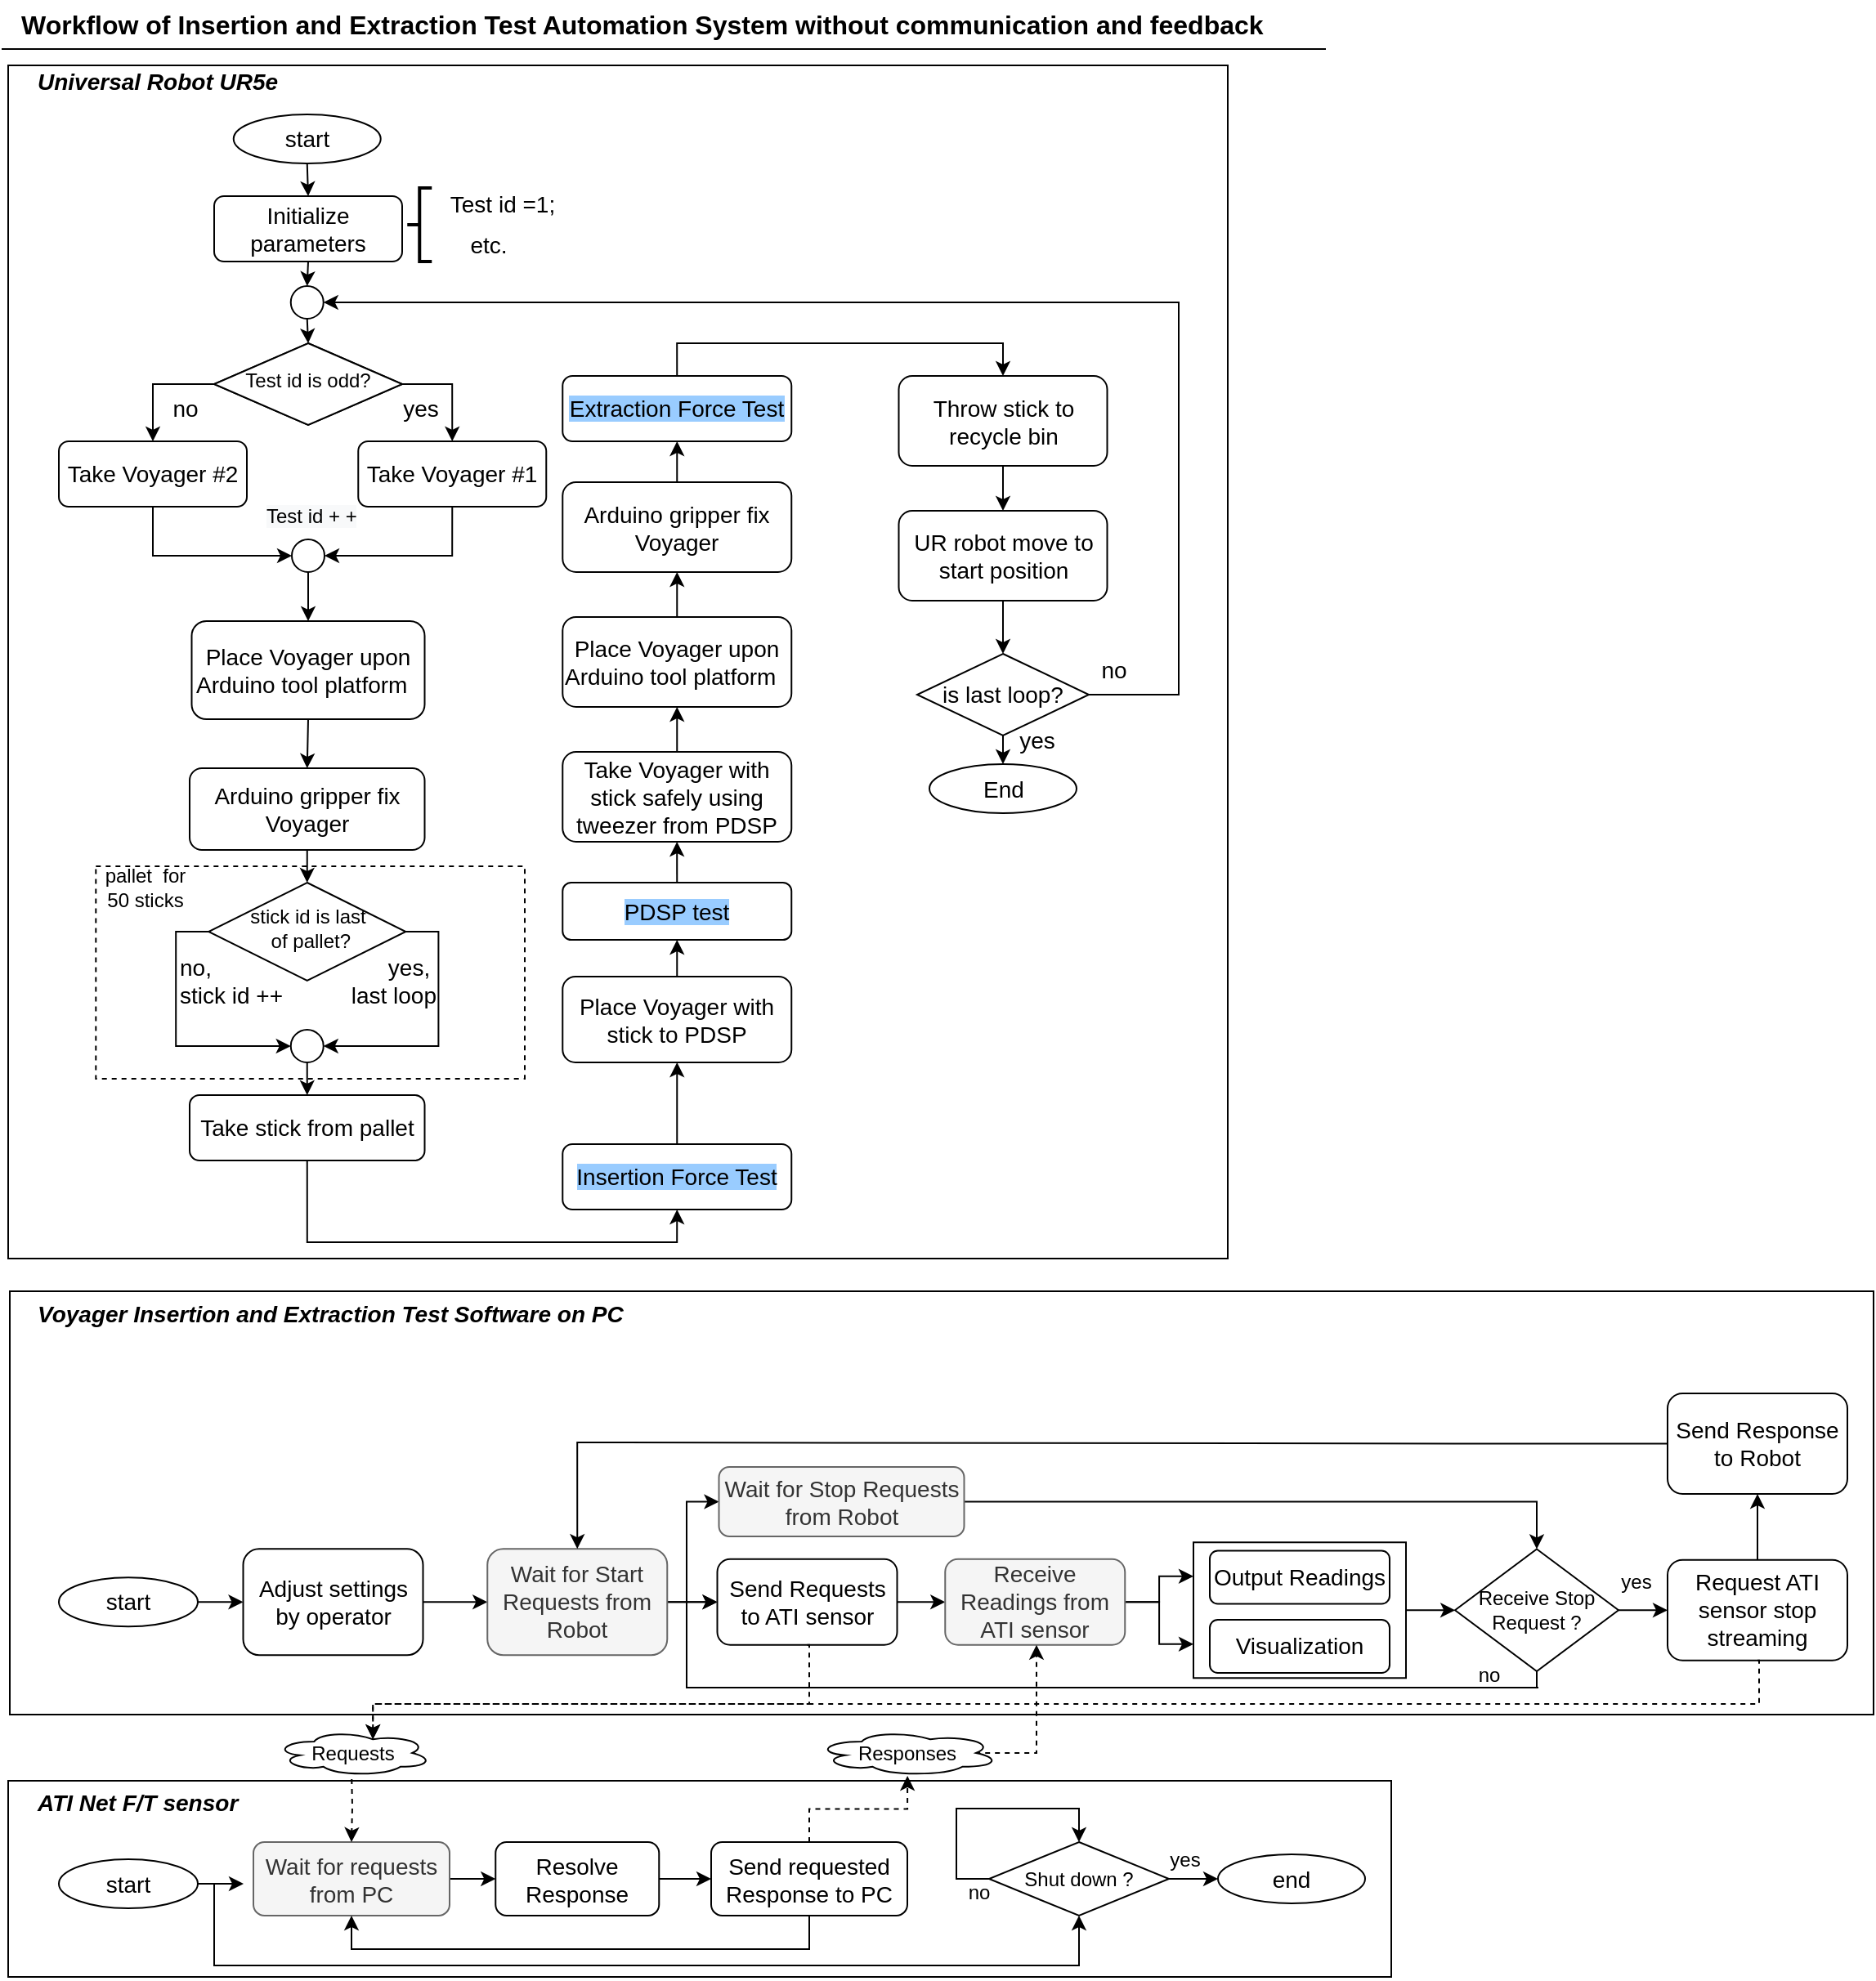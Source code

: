 <mxfile version="13.10.2" type="github">
  <diagram id="dDjfRsEN1ug2k62WeG1b" name="Page-1">
    <mxGraphModel dx="987" dy="552" grid="1" gridSize="10" guides="1" tooltips="1" connect="1" arrows="1" fold="1" page="1" pageScale="1" pageWidth="1169" pageHeight="827" math="0" shadow="0">
      <root>
        <mxCell id="0" />
        <mxCell id="1" parent="0" />
        <mxCell id="BuTPipLV7j_fsyDMpBB1-113" value="" style="rounded=0;whiteSpace=wrap;html=1;fillColor=none;fontSize=14;align=right;" parent="1" vertex="1">
          <mxGeometry x="15" y="800" width="1140" height="259" as="geometry" />
        </mxCell>
        <mxCell id="BuTPipLV7j_fsyDMpBB1-37" value="" style="rounded=0;whiteSpace=wrap;html=1;fillColor=none;fontSize=14;align=right;" parent="1" vertex="1">
          <mxGeometry x="14" y="1099.5" width="846" height="120" as="geometry" />
        </mxCell>
        <mxCell id="BuTPipLV7j_fsyDMpBB1-118" style="edgeStyle=orthogonalEdgeStyle;rounded=0;orthogonalLoop=1;jettySize=auto;html=1;exitX=1;exitY=0.5;exitDx=0;exitDy=0;" parent="1" source="BuTPipLV7j_fsyDMpBB1-70" target="BuTPipLV7j_fsyDMpBB1-81" edge="1">
          <mxGeometry relative="1" as="geometry" />
        </mxCell>
        <mxCell id="BuTPipLV7j_fsyDMpBB1-70" value="" style="rounded=0;whiteSpace=wrap;html=1;fillColor=none;" parent="1" vertex="1">
          <mxGeometry x="739" y="953.63" width="130" height="83" as="geometry" />
        </mxCell>
        <mxCell id="sfmJpsZofoT2jx0BlZdd-1" value="" style="rounded=0;whiteSpace=wrap;html=1;fillColor=none;fontSize=14;align=right;" parent="1" vertex="1">
          <mxGeometry x="14" y="50" width="746" height="730" as="geometry" />
        </mxCell>
        <mxCell id="sfmJpsZofoT2jx0BlZdd-71" value="" style="rounded=0;whiteSpace=wrap;html=1;dashed=1;" parent="1" vertex="1">
          <mxGeometry x="67.65" y="540" width="262.35" height="130" as="geometry" />
        </mxCell>
        <mxCell id="sfmJpsZofoT2jx0BlZdd-2" value="&lt;b&gt;&lt;font style=&quot;font-size: 16px&quot;&gt;Workflow of Insertion and Extraction Test Automation System without communication and feedback&lt;/font&gt;&lt;/b&gt;" style="text;html=1;strokeColor=none;fillColor=none;align=left;verticalAlign=middle;whiteSpace=wrap;rounded=0;fontSize=14;" parent="1" vertex="1">
          <mxGeometry x="20" y="10" width="840" height="30" as="geometry" />
        </mxCell>
        <mxCell id="sfmJpsZofoT2jx0BlZdd-3" style="edgeStyle=orthogonalEdgeStyle;rounded=0;orthogonalLoop=1;jettySize=auto;html=1;exitX=1;exitY=0.5;exitDx=0;exitDy=0;entryX=0.5;entryY=0;entryDx=0;entryDy=0;fontSize=14;" parent="1" source="sfmJpsZofoT2jx0BlZdd-5" target="sfmJpsZofoT2jx0BlZdd-12" edge="1">
          <mxGeometry relative="1" as="geometry" />
        </mxCell>
        <mxCell id="sfmJpsZofoT2jx0BlZdd-4" style="edgeStyle=orthogonalEdgeStyle;rounded=0;orthogonalLoop=1;jettySize=auto;html=1;exitX=0;exitY=0.5;exitDx=0;exitDy=0;entryX=0.5;entryY=0;entryDx=0;entryDy=0;fontSize=14;" parent="1" source="sfmJpsZofoT2jx0BlZdd-5" target="sfmJpsZofoT2jx0BlZdd-10" edge="1">
          <mxGeometry relative="1" as="geometry" />
        </mxCell>
        <mxCell id="sfmJpsZofoT2jx0BlZdd-5" value="Test id is odd?" style="rhombus;whiteSpace=wrap;html=1;shadow=0;fontFamily=Helvetica;fontSize=12;align=center;strokeWidth=1;spacing=6;spacingTop=-4;" parent="1" vertex="1">
          <mxGeometry x="140" y="220" width="115" height="50" as="geometry" />
        </mxCell>
        <mxCell id="sfmJpsZofoT2jx0BlZdd-6" value="" style="endArrow=none;html=1;" parent="1" edge="1">
          <mxGeometry width="50" height="50" relative="1" as="geometry">
            <mxPoint x="820" y="40" as="sourcePoint" />
            <mxPoint x="10" y="40" as="targetPoint" />
          </mxGeometry>
        </mxCell>
        <mxCell id="sfmJpsZofoT2jx0BlZdd-7" style="edgeStyle=orthogonalEdgeStyle;rounded=0;orthogonalLoop=1;jettySize=auto;html=1;exitX=0.5;exitY=1;exitDx=0;exitDy=0;entryX=0.5;entryY=0;entryDx=0;entryDy=0;fontSize=14;" parent="1" source="sfmJpsZofoT2jx0BlZdd-8" target="sfmJpsZofoT2jx0BlZdd-40" edge="1">
          <mxGeometry relative="1" as="geometry" />
        </mxCell>
        <mxCell id="sfmJpsZofoT2jx0BlZdd-8" value="Initialize parameters" style="rounded=1;whiteSpace=wrap;html=1;fontSize=14;align=center;" parent="1" vertex="1">
          <mxGeometry x="140" y="130" width="115" height="40" as="geometry" />
        </mxCell>
        <mxCell id="sfmJpsZofoT2jx0BlZdd-9" style="edgeStyle=orthogonalEdgeStyle;rounded=0;orthogonalLoop=1;jettySize=auto;html=1;exitX=0.5;exitY=1;exitDx=0;exitDy=0;entryX=0;entryY=0.5;entryDx=0;entryDy=0;fontSize=14;" parent="1" source="sfmJpsZofoT2jx0BlZdd-10" target="sfmJpsZofoT2jx0BlZdd-14" edge="1">
          <mxGeometry relative="1" as="geometry" />
        </mxCell>
        <mxCell id="sfmJpsZofoT2jx0BlZdd-10" value="Take Voyager #2" style="rounded=1;whiteSpace=wrap;html=1;fontSize=14;align=center;" parent="1" vertex="1">
          <mxGeometry x="45" y="280" width="115" height="40" as="geometry" />
        </mxCell>
        <mxCell id="sfmJpsZofoT2jx0BlZdd-11" style="edgeStyle=orthogonalEdgeStyle;rounded=0;orthogonalLoop=1;jettySize=auto;html=1;exitX=0.5;exitY=1;exitDx=0;exitDy=0;entryX=1;entryY=0.5;entryDx=0;entryDy=0;fontSize=14;" parent="1" source="sfmJpsZofoT2jx0BlZdd-12" target="sfmJpsZofoT2jx0BlZdd-14" edge="1">
          <mxGeometry relative="1" as="geometry" />
        </mxCell>
        <mxCell id="sfmJpsZofoT2jx0BlZdd-12" value="Take Voyager #1" style="rounded=1;whiteSpace=wrap;html=1;fontSize=14;align=center;" parent="1" vertex="1">
          <mxGeometry x="228.13" y="280" width="115" height="40" as="geometry" />
        </mxCell>
        <mxCell id="sfmJpsZofoT2jx0BlZdd-13" style="edgeStyle=orthogonalEdgeStyle;rounded=0;orthogonalLoop=1;jettySize=auto;html=1;exitX=0.5;exitY=1;exitDx=0;exitDy=0;entryX=0.5;entryY=0;entryDx=0;entryDy=0;fontSize=14;" parent="1" source="sfmJpsZofoT2jx0BlZdd-14" target="sfmJpsZofoT2jx0BlZdd-16" edge="1">
          <mxGeometry relative="1" as="geometry" />
        </mxCell>
        <mxCell id="sfmJpsZofoT2jx0BlZdd-14" value="" style="ellipse;whiteSpace=wrap;html=1;aspect=fixed;fontSize=14;align=left;" parent="1" vertex="1">
          <mxGeometry x="187.5" y="340" width="20" height="20" as="geometry" />
        </mxCell>
        <mxCell id="sfmJpsZofoT2jx0BlZdd-15" style="edgeStyle=orthogonalEdgeStyle;rounded=0;orthogonalLoop=1;jettySize=auto;html=1;exitX=0.5;exitY=1;exitDx=0;exitDy=0;entryX=0.5;entryY=0;entryDx=0;entryDy=0;fontSize=14;" parent="1" source="sfmJpsZofoT2jx0BlZdd-16" target="sfmJpsZofoT2jx0BlZdd-21" edge="1">
          <mxGeometry relative="1" as="geometry" />
        </mxCell>
        <mxCell id="sfmJpsZofoT2jx0BlZdd-16" value="Place Voyager upon Arduino tool platform&amp;nbsp;&amp;nbsp;" style="rounded=1;whiteSpace=wrap;html=1;fontSize=14;align=center;" parent="1" vertex="1">
          <mxGeometry x="126.25" y="390" width="142.5" height="60" as="geometry" />
        </mxCell>
        <mxCell id="sfmJpsZofoT2jx0BlZdd-17" style="edgeStyle=orthogonalEdgeStyle;rounded=0;jumpStyle=none;orthogonalLoop=1;jettySize=auto;html=1;exitX=0.5;exitY=1;exitDx=0;exitDy=0;entryX=0.5;entryY=0;entryDx=0;entryDy=0;fontSize=14;" parent="1" source="sfmJpsZofoT2jx0BlZdd-18" target="sfmJpsZofoT2jx0BlZdd-8" edge="1">
          <mxGeometry relative="1" as="geometry" />
        </mxCell>
        <mxCell id="sfmJpsZofoT2jx0BlZdd-18" value="start" style="ellipse;whiteSpace=wrap;html=1;fontSize=14;align=center;" parent="1" vertex="1">
          <mxGeometry x="151.87" y="80" width="90" height="30" as="geometry" />
        </mxCell>
        <mxCell id="sfmJpsZofoT2jx0BlZdd-19" value="Test id is odd?" style="rhombus;whiteSpace=wrap;html=1;shadow=0;fontFamily=Helvetica;fontSize=12;align=center;strokeWidth=1;spacing=6;spacingTop=-4;" parent="1" vertex="1">
          <mxGeometry x="140" y="220" width="115" height="50" as="geometry" />
        </mxCell>
        <mxCell id="sfmJpsZofoT2jx0BlZdd-20" style="edgeStyle=orthogonalEdgeStyle;rounded=0;orthogonalLoop=1;jettySize=auto;html=1;exitX=0.5;exitY=1;exitDx=0;exitDy=0;entryX=0.5;entryY=0;entryDx=0;entryDy=0;fontSize=14;" parent="1" source="sfmJpsZofoT2jx0BlZdd-21" target="sfmJpsZofoT2jx0BlZdd-25" edge="1">
          <mxGeometry relative="1" as="geometry" />
        </mxCell>
        <mxCell id="sfmJpsZofoT2jx0BlZdd-21" value="Arduino gripper fix Voyager" style="rounded=1;whiteSpace=wrap;html=1;fontSize=14;align=center;" parent="1" vertex="1">
          <mxGeometry x="125" y="480" width="143.75" height="50" as="geometry" />
        </mxCell>
        <mxCell id="sfmJpsZofoT2jx0BlZdd-22" style="edgeStyle=orthogonalEdgeStyle;rounded=0;jumpStyle=none;orthogonalLoop=1;jettySize=auto;html=1;exitX=0.5;exitY=1;exitDx=0;exitDy=0;entryX=0.5;entryY=1;entryDx=0;entryDy=0;fontSize=14;" parent="1" source="sfmJpsZofoT2jx0BlZdd-23" target="sfmJpsZofoT2jx0BlZdd-52" edge="1">
          <mxGeometry relative="1" as="geometry" />
        </mxCell>
        <mxCell id="sfmJpsZofoT2jx0BlZdd-23" value="Take stick from pallet" style="rounded=1;whiteSpace=wrap;html=1;fontSize=14;align=center;" parent="1" vertex="1">
          <mxGeometry x="125" y="680" width="143.75" height="40" as="geometry" />
        </mxCell>
        <mxCell id="sfmJpsZofoT2jx0BlZdd-24" style="edgeStyle=orthogonalEdgeStyle;rounded=0;orthogonalLoop=1;jettySize=auto;html=1;exitX=0;exitY=0.5;exitDx=0;exitDy=0;fontSize=14;entryX=0;entryY=0.5;entryDx=0;entryDy=0;" parent="1" source="sfmJpsZofoT2jx0BlZdd-25" target="sfmJpsZofoT2jx0BlZdd-38" edge="1">
          <mxGeometry relative="1" as="geometry">
            <mxPoint x="116.13" y="660" as="targetPoint" />
          </mxGeometry>
        </mxCell>
        <mxCell id="sfmJpsZofoT2jx0BlZdd-25" value="stick id is last&lt;br&gt;&amp;nbsp;of pallet?" style="rhombus;whiteSpace=wrap;html=1;shadow=0;fontFamily=Helvetica;fontSize=12;align=center;strokeWidth=1;spacing=6;spacingTop=-4;" parent="1" vertex="1">
          <mxGeometry x="136.56" y="550" width="120.62" height="60" as="geometry" />
        </mxCell>
        <mxCell id="sfmJpsZofoT2jx0BlZdd-26" value="&lt;span style=&quot;color: rgb(0 , 0 , 0) ; font-family: &amp;#34;helvetica&amp;#34; ; font-size: 12px ; font-style: normal ; font-weight: 400 ; letter-spacing: normal ; text-align: center ; text-indent: 0px ; text-transform: none ; word-spacing: 0px ; background-color: rgb(248 , 249 , 250) ; display: inline ; float: none&quot;&gt;Test id + +&lt;/span&gt;" style="text;whiteSpace=wrap;html=1;fontSize=14;" parent="1" vertex="1">
          <mxGeometry x="170" y="310" width="65" height="30" as="geometry" />
        </mxCell>
        <mxCell id="sfmJpsZofoT2jx0BlZdd-27" value="" style="strokeWidth=2;html=1;shape=mxgraph.flowchart.annotation_2;align=left;labelPosition=right;pointerEvents=1;fontSize=14;" parent="1" vertex="1">
          <mxGeometry x="258.13" y="125" width="15" height="45" as="geometry" />
        </mxCell>
        <mxCell id="sfmJpsZofoT2jx0BlZdd-28" value="Test id =1;" style="text;html=1;strokeColor=none;fillColor=none;align=center;verticalAlign=middle;whiteSpace=wrap;rounded=0;fontSize=14;" parent="1" vertex="1">
          <mxGeometry x="280" y="125" width="73.13" height="20" as="geometry" />
        </mxCell>
        <mxCell id="sfmJpsZofoT2jx0BlZdd-29" value="End" style="ellipse;whiteSpace=wrap;html=1;fontSize=14;align=center;" parent="1" vertex="1">
          <mxGeometry x="577.5" y="477.5" width="90" height="30" as="geometry" />
        </mxCell>
        <mxCell id="sfmJpsZofoT2jx0BlZdd-30" value="no" style="text;html=1;align=center;verticalAlign=middle;resizable=0;points=[];autosize=1;fontSize=14;" parent="1" vertex="1">
          <mxGeometry x="106.56" y="250" width="30" height="20" as="geometry" />
        </mxCell>
        <mxCell id="sfmJpsZofoT2jx0BlZdd-31" value="yes" style="text;html=1;align=center;verticalAlign=middle;resizable=0;points=[];autosize=1;fontSize=14;" parent="1" vertex="1">
          <mxGeometry x="245.63" y="250" width="40" height="20" as="geometry" />
        </mxCell>
        <mxCell id="sfmJpsZofoT2jx0BlZdd-32" value="no,&amp;nbsp;&lt;br&gt;stick id ++&lt;br&gt;" style="text;html=1;strokeColor=none;fillColor=none;align=left;verticalAlign=middle;whiteSpace=wrap;rounded=0;fontSize=14;" parent="1" vertex="1">
          <mxGeometry x="116.87" y="590" width="70" height="40" as="geometry" />
        </mxCell>
        <mxCell id="sfmJpsZofoT2jx0BlZdd-33" style="edgeStyle=orthogonalEdgeStyle;rounded=0;orthogonalLoop=1;jettySize=auto;html=1;exitX=0.5;exitY=1;exitDx=0;exitDy=0;entryX=0.5;entryY=0;entryDx=0;entryDy=0;fontSize=14;" parent="1" source="sfmJpsZofoT2jx0BlZdd-35" target="sfmJpsZofoT2jx0BlZdd-29" edge="1">
          <mxGeometry relative="1" as="geometry" />
        </mxCell>
        <mxCell id="sfmJpsZofoT2jx0BlZdd-34" style="rounded=0;orthogonalLoop=1;jettySize=auto;html=1;exitX=1;exitY=0.5;exitDx=0;exitDy=0;entryX=1;entryY=0.5;entryDx=0;entryDy=0;fontSize=14;edgeStyle=orthogonalEdgeStyle;elbow=vertical;jumpStyle=none;" parent="1" source="sfmJpsZofoT2jx0BlZdd-35" target="sfmJpsZofoT2jx0BlZdd-40" edge="1">
          <mxGeometry relative="1" as="geometry">
            <Array as="points">
              <mxPoint x="730" y="435" />
              <mxPoint x="730" y="195" />
            </Array>
          </mxGeometry>
        </mxCell>
        <mxCell id="sfmJpsZofoT2jx0BlZdd-35" value="is last loop?" style="rhombus;whiteSpace=wrap;html=1;fontSize=14;align=center;" parent="1" vertex="1">
          <mxGeometry x="570" y="410" width="105" height="50" as="geometry" />
        </mxCell>
        <mxCell id="sfmJpsZofoT2jx0BlZdd-36" value="yes" style="text;html=1;align=center;verticalAlign=middle;resizable=0;points=[];autosize=1;fontSize=14;" parent="1" vertex="1">
          <mxGeometry x="623.13" y="452.5" width="40" height="20" as="geometry" />
        </mxCell>
        <mxCell id="sfmJpsZofoT2jx0BlZdd-37" style="edgeStyle=orthogonalEdgeStyle;rounded=0;orthogonalLoop=1;jettySize=auto;html=1;exitX=0.5;exitY=1;exitDx=0;exitDy=0;entryX=0.5;entryY=0;entryDx=0;entryDy=0;fontSize=14;" parent="1" source="sfmJpsZofoT2jx0BlZdd-38" target="sfmJpsZofoT2jx0BlZdd-23" edge="1">
          <mxGeometry relative="1" as="geometry" />
        </mxCell>
        <mxCell id="sfmJpsZofoT2jx0BlZdd-38" value="" style="ellipse;whiteSpace=wrap;html=1;aspect=fixed;fontSize=14;align=left;" parent="1" vertex="1">
          <mxGeometry x="186.87" y="640" width="20" height="20" as="geometry" />
        </mxCell>
        <mxCell id="sfmJpsZofoT2jx0BlZdd-39" style="edgeStyle=orthogonalEdgeStyle;rounded=0;orthogonalLoop=1;jettySize=auto;html=1;exitX=0.5;exitY=1;exitDx=0;exitDy=0;entryX=0.5;entryY=0;entryDx=0;entryDy=0;fontSize=14;" parent="1" source="sfmJpsZofoT2jx0BlZdd-40" target="sfmJpsZofoT2jx0BlZdd-19" edge="1">
          <mxGeometry relative="1" as="geometry" />
        </mxCell>
        <mxCell id="sfmJpsZofoT2jx0BlZdd-40" value="" style="ellipse;whiteSpace=wrap;html=1;aspect=fixed;fontSize=14;align=left;" parent="1" vertex="1">
          <mxGeometry x="186.87" y="185" width="20" height="20" as="geometry" />
        </mxCell>
        <mxCell id="sfmJpsZofoT2jx0BlZdd-41" value="no" style="text;html=1;align=center;verticalAlign=middle;resizable=0;points=[];autosize=1;fontSize=14;" parent="1" vertex="1">
          <mxGeometry x="675" y="410" width="30" height="20" as="geometry" />
        </mxCell>
        <mxCell id="sfmJpsZofoT2jx0BlZdd-42" value="etc." style="text;html=1;strokeColor=none;fillColor=none;align=center;verticalAlign=middle;whiteSpace=wrap;rounded=0;fontSize=14;" parent="1" vertex="1">
          <mxGeometry x="273.13" y="150" width="70" height="20" as="geometry" />
        </mxCell>
        <mxCell id="sfmJpsZofoT2jx0BlZdd-43" value="&lt;b&gt;&lt;i&gt;Universal Robot UR5e&lt;/i&gt;&lt;/b&gt;" style="text;html=1;strokeColor=none;fillColor=none;align=left;verticalAlign=middle;whiteSpace=wrap;rounded=0;fontSize=14;" parent="1" vertex="1">
          <mxGeometry x="30" y="50" width="190" height="20" as="geometry" />
        </mxCell>
        <mxCell id="BuTPipLV7j_fsyDMpBB1-93" style="edgeStyle=orthogonalEdgeStyle;rounded=0;orthogonalLoop=1;jettySize=auto;html=1;exitX=1;exitY=0.5;exitDx=0;exitDy=0;entryX=0;entryY=0.5;entryDx=0;entryDy=0;" parent="1" source="sfmJpsZofoT2jx0BlZdd-47" edge="1">
          <mxGeometry relative="1" as="geometry">
            <mxPoint x="158" y="1162.5" as="targetPoint" />
          </mxGeometry>
        </mxCell>
        <mxCell id="BuTPipLV7j_fsyDMpBB1-94" style="edgeStyle=orthogonalEdgeStyle;rounded=0;orthogonalLoop=1;jettySize=auto;html=1;exitX=1;exitY=0.5;exitDx=0;exitDy=0;entryX=0.5;entryY=1;entryDx=0;entryDy=0;" parent="1" source="sfmJpsZofoT2jx0BlZdd-47" target="BuTPipLV7j_fsyDMpBB1-25" edge="1">
          <mxGeometry relative="1" as="geometry">
            <Array as="points">
              <mxPoint x="140" y="1162.5" />
              <mxPoint x="140" y="1212.5" />
              <mxPoint x="669" y="1212.5" />
            </Array>
          </mxGeometry>
        </mxCell>
        <mxCell id="sfmJpsZofoT2jx0BlZdd-47" value="start" style="ellipse;whiteSpace=wrap;html=1;fontSize=14;align=center;" parent="1" vertex="1">
          <mxGeometry x="45" y="1147.5" width="85" height="30" as="geometry" />
        </mxCell>
        <mxCell id="sfmJpsZofoT2jx0BlZdd-48" value="end" style="ellipse;whiteSpace=wrap;html=1;fontSize=14;align=center;" parent="1" vertex="1">
          <mxGeometry x="754" y="1144.5" width="90" height="30" as="geometry" />
        </mxCell>
        <mxCell id="BuTPipLV7j_fsyDMpBB1-40" style="edgeStyle=orthogonalEdgeStyle;rounded=0;orthogonalLoop=1;jettySize=auto;html=1;exitX=1;exitY=0.5;exitDx=0;exitDy=0;entryX=0;entryY=0.5;entryDx=0;entryDy=0;" parent="1" source="sfmJpsZofoT2jx0BlZdd-50" target="BuTPipLV7j_fsyDMpBB1-32" edge="1">
          <mxGeometry relative="1" as="geometry" />
        </mxCell>
        <mxCell id="sfmJpsZofoT2jx0BlZdd-50" value="Wait for requests from PC" style="rounded=1;whiteSpace=wrap;html=1;fillColor=#f5f5f5;fontSize=14;align=center;strokeColor=#666666;fontColor=#333333;" parent="1" vertex="1">
          <mxGeometry x="164" y="1137" width="120" height="45" as="geometry" />
        </mxCell>
        <mxCell id="sfmJpsZofoT2jx0BlZdd-51" style="edgeStyle=orthogonalEdgeStyle;rounded=0;jumpStyle=none;orthogonalLoop=1;jettySize=auto;html=1;exitX=0.5;exitY=0;exitDx=0;exitDy=0;entryX=0.5;entryY=1;entryDx=0;entryDy=0;fontSize=14;" parent="1" source="sfmJpsZofoT2jx0BlZdd-52" target="sfmJpsZofoT2jx0BlZdd-54" edge="1">
          <mxGeometry relative="1" as="geometry" />
        </mxCell>
        <mxCell id="sfmJpsZofoT2jx0BlZdd-52" value="&lt;span style=&quot;background-color: rgb(153 , 204 , 255)&quot;&gt;Insertion Force Test&lt;/span&gt;" style="rounded=1;whiteSpace=wrap;html=1;fontSize=14;align=center;" parent="1" vertex="1">
          <mxGeometry x="353.13" y="710" width="140" height="40" as="geometry" />
        </mxCell>
        <mxCell id="sfmJpsZofoT2jx0BlZdd-53" style="edgeStyle=orthogonalEdgeStyle;rounded=0;jumpStyle=none;orthogonalLoop=1;jettySize=auto;html=1;exitX=0.5;exitY=0;exitDx=0;exitDy=0;entryX=0.5;entryY=1;entryDx=0;entryDy=0;fontSize=14;" parent="1" source="sfmJpsZofoT2jx0BlZdd-54" target="sfmJpsZofoT2jx0BlZdd-58" edge="1">
          <mxGeometry relative="1" as="geometry" />
        </mxCell>
        <mxCell id="sfmJpsZofoT2jx0BlZdd-54" value="&lt;div&gt;&lt;span&gt;Place Voyager with stick to PDSP&lt;/span&gt;&lt;/div&gt;" style="rounded=1;whiteSpace=wrap;html=1;fontSize=14;align=center;" parent="1" vertex="1">
          <mxGeometry x="353.13" y="607.5" width="140" height="52.5" as="geometry" />
        </mxCell>
        <mxCell id="sfmJpsZofoT2jx0BlZdd-55" style="edgeStyle=orthogonalEdgeStyle;rounded=0;orthogonalLoop=1;jettySize=auto;html=1;exitX=1;exitY=0.5;exitDx=0;exitDy=0;fontSize=14;entryX=1;entryY=0.5;entryDx=0;entryDy=0;" parent="1" source="sfmJpsZofoT2jx0BlZdd-25" target="sfmJpsZofoT2jx0BlZdd-38" edge="1">
          <mxGeometry relative="1" as="geometry">
            <mxPoint x="257.18" y="580" as="sourcePoint" />
            <mxPoint x="300" y="610" as="targetPoint" />
          </mxGeometry>
        </mxCell>
        <mxCell id="sfmJpsZofoT2jx0BlZdd-56" value="yes,&amp;nbsp;&lt;br&gt;last loop" style="text;html=1;strokeColor=none;fillColor=none;align=right;verticalAlign=middle;whiteSpace=wrap;rounded=0;fontSize=14;" parent="1" vertex="1">
          <mxGeometry x="207.5" y="590" width="70" height="40" as="geometry" />
        </mxCell>
        <mxCell id="sfmJpsZofoT2jx0BlZdd-57" style="edgeStyle=orthogonalEdgeStyle;rounded=0;jumpStyle=none;orthogonalLoop=1;jettySize=auto;html=1;exitX=0.5;exitY=0;exitDx=0;exitDy=0;fontSize=14;" parent="1" source="sfmJpsZofoT2jx0BlZdd-58" target="sfmJpsZofoT2jx0BlZdd-60" edge="1">
          <mxGeometry relative="1" as="geometry" />
        </mxCell>
        <mxCell id="sfmJpsZofoT2jx0BlZdd-58" value="&lt;span style=&quot;background-color: rgb(153 , 204 , 255)&quot;&gt;PDSP test&lt;/span&gt;" style="rounded=1;whiteSpace=wrap;html=1;fontSize=14;align=center;" parent="1" vertex="1">
          <mxGeometry x="353.13" y="550" width="140" height="35" as="geometry" />
        </mxCell>
        <mxCell id="sfmJpsZofoT2jx0BlZdd-59" style="edgeStyle=orthogonalEdgeStyle;rounded=0;jumpStyle=none;orthogonalLoop=1;jettySize=auto;html=1;exitX=0.5;exitY=0;exitDx=0;exitDy=0;entryX=0.5;entryY=1;entryDx=0;entryDy=0;fontSize=14;" parent="1" source="sfmJpsZofoT2jx0BlZdd-60" target="sfmJpsZofoT2jx0BlZdd-62" edge="1">
          <mxGeometry relative="1" as="geometry" />
        </mxCell>
        <mxCell id="sfmJpsZofoT2jx0BlZdd-60" value="Take Voyager with stick safely using tweezer from PDSP" style="rounded=1;whiteSpace=wrap;html=1;fontSize=14;align=center;" parent="1" vertex="1">
          <mxGeometry x="353.13" y="470" width="140" height="55" as="geometry" />
        </mxCell>
        <mxCell id="sfmJpsZofoT2jx0BlZdd-61" style="edgeStyle=orthogonalEdgeStyle;rounded=0;jumpStyle=none;orthogonalLoop=1;jettySize=auto;html=1;exitX=0.5;exitY=0;exitDx=0;exitDy=0;entryX=0.5;entryY=1;entryDx=0;entryDy=0;fontSize=14;" parent="1" source="sfmJpsZofoT2jx0BlZdd-62" target="sfmJpsZofoT2jx0BlZdd-64" edge="1">
          <mxGeometry relative="1" as="geometry" />
        </mxCell>
        <mxCell id="sfmJpsZofoT2jx0BlZdd-62" value="Place Voyager upon Arduino tool platform&amp;nbsp;&amp;nbsp;" style="rounded=1;whiteSpace=wrap;html=1;fontSize=14;align=center;" parent="1" vertex="1">
          <mxGeometry x="353.13" y="387.5" width="140" height="55" as="geometry" />
        </mxCell>
        <mxCell id="sfmJpsZofoT2jx0BlZdd-63" style="edgeStyle=orthogonalEdgeStyle;rounded=0;jumpStyle=none;orthogonalLoop=1;jettySize=auto;html=1;exitX=0.5;exitY=0;exitDx=0;exitDy=0;entryX=0.5;entryY=1;entryDx=0;entryDy=0;fontSize=14;" parent="1" source="sfmJpsZofoT2jx0BlZdd-64" target="sfmJpsZofoT2jx0BlZdd-66" edge="1">
          <mxGeometry relative="1" as="geometry" />
        </mxCell>
        <mxCell id="sfmJpsZofoT2jx0BlZdd-64" value="Arduino gripper fix Voyager" style="rounded=1;whiteSpace=wrap;html=1;fontSize=14;align=center;" parent="1" vertex="1">
          <mxGeometry x="353.13" y="305" width="140" height="55" as="geometry" />
        </mxCell>
        <mxCell id="sfmJpsZofoT2jx0BlZdd-65" style="edgeStyle=orthogonalEdgeStyle;rounded=0;jumpStyle=none;orthogonalLoop=1;jettySize=auto;html=1;exitX=0.5;exitY=0;exitDx=0;exitDy=0;entryX=0.5;entryY=0;entryDx=0;entryDy=0;fontSize=14;" parent="1" source="sfmJpsZofoT2jx0BlZdd-66" target="sfmJpsZofoT2jx0BlZdd-68" edge="1">
          <mxGeometry relative="1" as="geometry" />
        </mxCell>
        <mxCell id="sfmJpsZofoT2jx0BlZdd-66" value="&lt;span style=&quot;background-color: rgb(153 , 204 , 255)&quot;&gt;Extraction Force Test&lt;/span&gt;" style="rounded=1;whiteSpace=wrap;html=1;fontSize=14;align=center;" parent="1" vertex="1">
          <mxGeometry x="353.13" y="240" width="140" height="40" as="geometry" />
        </mxCell>
        <mxCell id="sfmJpsZofoT2jx0BlZdd-67" style="edgeStyle=orthogonalEdgeStyle;rounded=0;jumpStyle=none;orthogonalLoop=1;jettySize=auto;html=1;exitX=0.5;exitY=1;exitDx=0;exitDy=0;entryX=0.5;entryY=0;entryDx=0;entryDy=0;fontSize=14;" parent="1" source="sfmJpsZofoT2jx0BlZdd-68" target="sfmJpsZofoT2jx0BlZdd-70" edge="1">
          <mxGeometry relative="1" as="geometry" />
        </mxCell>
        <mxCell id="sfmJpsZofoT2jx0BlZdd-68" value="Throw stick to recycle bin" style="rounded=1;whiteSpace=wrap;html=1;fontSize=14;align=center;" parent="1" vertex="1">
          <mxGeometry x="558.75" y="240" width="127.5" height="55" as="geometry" />
        </mxCell>
        <mxCell id="sfmJpsZofoT2jx0BlZdd-69" style="edgeStyle=orthogonalEdgeStyle;rounded=0;jumpStyle=none;orthogonalLoop=1;jettySize=auto;html=1;exitX=0.5;exitY=1;exitDx=0;exitDy=0;entryX=0.5;entryY=0;entryDx=0;entryDy=0;fontSize=14;" parent="1" source="sfmJpsZofoT2jx0BlZdd-70" target="sfmJpsZofoT2jx0BlZdd-35" edge="1">
          <mxGeometry relative="1" as="geometry" />
        </mxCell>
        <mxCell id="sfmJpsZofoT2jx0BlZdd-70" value="UR robot move to start position" style="rounded=1;whiteSpace=wrap;html=1;fontSize=14;align=center;" parent="1" vertex="1">
          <mxGeometry x="558.75" y="322.5" width="127.5" height="55" as="geometry" />
        </mxCell>
        <mxCell id="sfmJpsZofoT2jx0BlZdd-72" value="pallet&amp;nbsp; for 50 sticks" style="text;html=1;strokeColor=none;fillColor=none;align=center;verticalAlign=middle;whiteSpace=wrap;rounded=0;dashed=1;" parent="1" vertex="1">
          <mxGeometry x="68.6" y="543" width="57.65" height="20" as="geometry" />
        </mxCell>
        <mxCell id="BuTPipLV7j_fsyDMpBB1-9" value="&lt;b&gt;&lt;i&gt;Voyager Insertion and Extraction Test Software on PC&lt;/i&gt;&lt;/b&gt;" style="text;html=1;strokeColor=none;fillColor=none;align=left;verticalAlign=middle;whiteSpace=wrap;rounded=0;fontSize=14;" parent="1" vertex="1">
          <mxGeometry x="30" y="803.5" width="490" height="20" as="geometry" />
        </mxCell>
        <mxCell id="BuTPipLV7j_fsyDMpBB1-42" style="edgeStyle=orthogonalEdgeStyle;rounded=0;orthogonalLoop=1;jettySize=auto;html=1;exitX=1;exitY=0.5;exitDx=0;exitDy=0;entryX=0;entryY=0.5;entryDx=0;entryDy=0;" parent="1" source="BuTPipLV7j_fsyDMpBB1-14" target="BuTPipLV7j_fsyDMpBB1-41" edge="1">
          <mxGeometry relative="1" as="geometry" />
        </mxCell>
        <mxCell id="BuTPipLV7j_fsyDMpBB1-14" value="Adjust settings by operator" style="rounded=1;whiteSpace=wrap;html=1;fillColor=none;fontSize=14;align=center;" parent="1" vertex="1">
          <mxGeometry x="157.75" y="957.62" width="110" height="65" as="geometry" />
        </mxCell>
        <mxCell id="BuTPipLV7j_fsyDMpBB1-90" style="edgeStyle=orthogonalEdgeStyle;rounded=0;orthogonalLoop=1;jettySize=auto;html=1;exitX=0.5;exitY=1;exitDx=0;exitDy=0;entryX=0.5;entryY=1;entryDx=0;entryDy=0;" parent="1" source="BuTPipLV7j_fsyDMpBB1-20" target="sfmJpsZofoT2jx0BlZdd-50" edge="1">
          <mxGeometry relative="1" as="geometry">
            <Array as="points">
              <mxPoint x="504" y="1202.5" />
              <mxPoint x="224" y="1202.5" />
            </Array>
          </mxGeometry>
        </mxCell>
        <mxCell id="BuTPipLV7j_fsyDMpBB1-100" style="edgeStyle=orthogonalEdgeStyle;rounded=0;orthogonalLoop=1;jettySize=auto;html=1;exitX=0.5;exitY=0;exitDx=0;exitDy=0;dashed=1;" parent="1" source="BuTPipLV7j_fsyDMpBB1-20" target="BuTPipLV7j_fsyDMpBB1-99" edge="1">
          <mxGeometry relative="1" as="geometry" />
        </mxCell>
        <mxCell id="BuTPipLV7j_fsyDMpBB1-20" value="Send requested Response to PC" style="rounded=1;whiteSpace=wrap;html=1;fillColor=none;fontSize=14;align=center;" parent="1" vertex="1">
          <mxGeometry x="444" y="1137" width="120" height="45" as="geometry" />
        </mxCell>
        <mxCell id="BuTPipLV7j_fsyDMpBB1-36" style="edgeStyle=orthogonalEdgeStyle;rounded=0;orthogonalLoop=1;jettySize=auto;html=1;exitX=1;exitY=0.5;exitDx=0;exitDy=0;" parent="1" source="BuTPipLV7j_fsyDMpBB1-25" edge="1">
          <mxGeometry relative="1" as="geometry">
            <mxPoint x="754.0" y="1159.534" as="targetPoint" />
          </mxGeometry>
        </mxCell>
        <mxCell id="BuTPipLV7j_fsyDMpBB1-25" value="Shut down ?" style="rhombus;whiteSpace=wrap;html=1;" parent="1" vertex="1">
          <mxGeometry x="614" y="1137" width="110" height="45" as="geometry" />
        </mxCell>
        <mxCell id="BuTPipLV7j_fsyDMpBB1-34" style="edgeStyle=orthogonalEdgeStyle;rounded=0;orthogonalLoop=1;jettySize=auto;html=1;exitX=1;exitY=0.5;exitDx=0;exitDy=0;entryX=0;entryY=0.5;entryDx=0;entryDy=0;" parent="1" source="BuTPipLV7j_fsyDMpBB1-32" target="BuTPipLV7j_fsyDMpBB1-20" edge="1">
          <mxGeometry relative="1" as="geometry" />
        </mxCell>
        <mxCell id="BuTPipLV7j_fsyDMpBB1-32" value="Resolve Response" style="rounded=1;whiteSpace=wrap;html=1;fillColor=none;fontSize=14;align=center;" parent="1" vertex="1">
          <mxGeometry x="312.13" y="1137" width="100" height="45" as="geometry" />
        </mxCell>
        <mxCell id="BuTPipLV7j_fsyDMpBB1-48" style="edgeStyle=orthogonalEdgeStyle;rounded=0;orthogonalLoop=1;jettySize=auto;html=1;exitX=1;exitY=0.5;exitDx=0;exitDy=0;entryX=0;entryY=0.5;entryDx=0;entryDy=0;" parent="1" source="BuTPipLV7j_fsyDMpBB1-41" target="BuTPipLV7j_fsyDMpBB1-47" edge="1">
          <mxGeometry relative="1" as="geometry" />
        </mxCell>
        <mxCell id="BuTPipLV7j_fsyDMpBB1-116" style="edgeStyle=orthogonalEdgeStyle;rounded=0;orthogonalLoop=1;jettySize=auto;html=1;exitX=1;exitY=0.5;exitDx=0;exitDy=0;entryX=0;entryY=0.5;entryDx=0;entryDy=0;" parent="1" source="BuTPipLV7j_fsyDMpBB1-41" target="BuTPipLV7j_fsyDMpBB1-74" edge="1">
          <mxGeometry relative="1" as="geometry">
            <Array as="points">
              <mxPoint x="429" y="990.5" />
              <mxPoint x="429" y="928.5" />
            </Array>
          </mxGeometry>
        </mxCell>
        <mxCell id="BuTPipLV7j_fsyDMpBB1-41" value="Wait for Start Requests from Robot" style="rounded=1;whiteSpace=wrap;html=1;fillColor=#f5f5f5;fontSize=14;align=center;strokeColor=#666666;fontColor=#333333;" parent="1" vertex="1">
          <mxGeometry x="307.13" y="957.62" width="110" height="65" as="geometry" />
        </mxCell>
        <mxCell id="BuTPipLV7j_fsyDMpBB1-67" style="edgeStyle=orthogonalEdgeStyle;rounded=0;orthogonalLoop=1;jettySize=auto;html=1;exitX=0.55;exitY=0.95;exitDx=0;exitDy=0;exitPerimeter=0;entryX=0.5;entryY=0;entryDx=0;entryDy=0;dashed=1;" parent="1" target="sfmJpsZofoT2jx0BlZdd-50" edge="1">
          <mxGeometry relative="1" as="geometry">
            <mxPoint x="224" y="1092.5" as="sourcePoint" />
          </mxGeometry>
        </mxCell>
        <mxCell id="BuTPipLV7j_fsyDMpBB1-45" value="Requests" style="ellipse;shape=cloud;whiteSpace=wrap;html=1;" parent="1" vertex="1">
          <mxGeometry x="177.13" y="1068.5" width="96" height="28" as="geometry" />
        </mxCell>
        <mxCell id="BuTPipLV7j_fsyDMpBB1-55" style="edgeStyle=orthogonalEdgeStyle;rounded=0;orthogonalLoop=1;jettySize=auto;html=1;exitX=0.5;exitY=1;exitDx=0;exitDy=0;entryX=0.625;entryY=0.2;entryDx=0;entryDy=0;entryPerimeter=0;dashed=1;" parent="1" source="BuTPipLV7j_fsyDMpBB1-47" target="BuTPipLV7j_fsyDMpBB1-45" edge="1">
          <mxGeometry relative="1" as="geometry">
            <Array as="points">
              <mxPoint x="504" y="1052.5" />
              <mxPoint x="237" y="1052.5" />
            </Array>
          </mxGeometry>
        </mxCell>
        <mxCell id="BuTPipLV7j_fsyDMpBB1-57" style="edgeStyle=orthogonalEdgeStyle;rounded=0;orthogonalLoop=1;jettySize=auto;html=1;exitX=1;exitY=0.5;exitDx=0;exitDy=0;" parent="1" source="BuTPipLV7j_fsyDMpBB1-47" target="BuTPipLV7j_fsyDMpBB1-56" edge="1">
          <mxGeometry relative="1" as="geometry" />
        </mxCell>
        <mxCell id="BuTPipLV7j_fsyDMpBB1-47" value="Send Requests to ATI sensor" style="rounded=1;whiteSpace=wrap;html=1;fillColor=none;fontSize=14;align=center;" parent="1" vertex="1">
          <mxGeometry x="447.75" y="963.87" width="110" height="52.5" as="geometry" />
        </mxCell>
        <mxCell id="BuTPipLV7j_fsyDMpBB1-71" style="edgeStyle=orthogonalEdgeStyle;rounded=0;orthogonalLoop=1;jettySize=auto;html=1;exitX=1;exitY=0.5;exitDx=0;exitDy=0;entryX=0;entryY=0.25;entryDx=0;entryDy=0;" parent="1" source="BuTPipLV7j_fsyDMpBB1-56" target="BuTPipLV7j_fsyDMpBB1-70" edge="1">
          <mxGeometry relative="1" as="geometry" />
        </mxCell>
        <mxCell id="BuTPipLV7j_fsyDMpBB1-72" style="edgeStyle=orthogonalEdgeStyle;rounded=0;orthogonalLoop=1;jettySize=auto;html=1;exitX=1;exitY=0.5;exitDx=0;exitDy=0;entryX=0;entryY=0.75;entryDx=0;entryDy=0;" parent="1" source="BuTPipLV7j_fsyDMpBB1-56" target="BuTPipLV7j_fsyDMpBB1-70" edge="1">
          <mxGeometry relative="1" as="geometry" />
        </mxCell>
        <mxCell id="BuTPipLV7j_fsyDMpBB1-56" value="Receive Readings from ATI sensor" style="rounded=1;whiteSpace=wrap;html=1;fillColor=#f5f5f5;fontSize=14;align=center;strokeColor=#666666;fontColor=#333333;" parent="1" vertex="1">
          <mxGeometry x="587.13" y="963.87" width="110" height="52.5" as="geometry" />
        </mxCell>
        <mxCell id="BuTPipLV7j_fsyDMpBB1-60" value="Output Readings" style="rounded=1;whiteSpace=wrap;html=1;fillColor=none;fontSize=14;align=center;" parent="1" vertex="1">
          <mxGeometry x="749" y="958.75" width="110" height="32.5" as="geometry" />
        </mxCell>
        <mxCell id="BuTPipLV7j_fsyDMpBB1-61" value="Visualization" style="rounded=1;whiteSpace=wrap;html=1;fillColor=none;fontSize=14;align=center;" parent="1" vertex="1">
          <mxGeometry x="749" y="1001" width="110" height="32.5" as="geometry" />
        </mxCell>
        <mxCell id="BuTPipLV7j_fsyDMpBB1-82" style="edgeStyle=orthogonalEdgeStyle;rounded=0;orthogonalLoop=1;jettySize=auto;html=1;exitX=1;exitY=0.5;exitDx=0;exitDy=0;entryX=0.5;entryY=0;entryDx=0;entryDy=0;" parent="1" source="BuTPipLV7j_fsyDMpBB1-74" target="BuTPipLV7j_fsyDMpBB1-81" edge="1">
          <mxGeometry relative="1" as="geometry" />
        </mxCell>
        <mxCell id="BuTPipLV7j_fsyDMpBB1-74" value="Wait for Stop Requests from Robot" style="rounded=1;whiteSpace=wrap;html=1;fillColor=#f5f5f5;fontSize=14;align=center;strokeColor=#666666;fontColor=#333333;" parent="1" vertex="1">
          <mxGeometry x="448.75" y="907.5" width="150" height="42.5" as="geometry" />
        </mxCell>
        <mxCell id="BuTPipLV7j_fsyDMpBB1-77" value="&lt;b&gt;&lt;i&gt;ATI Net F/T sensor&lt;/i&gt;&lt;/b&gt;" style="text;html=1;strokeColor=none;fillColor=none;align=left;verticalAlign=middle;whiteSpace=wrap;rounded=0;fontSize=14;" parent="1" vertex="1">
          <mxGeometry x="30" y="1102.5" width="490" height="20" as="geometry" />
        </mxCell>
        <mxCell id="BuTPipLV7j_fsyDMpBB1-102" style="edgeStyle=orthogonalEdgeStyle;rounded=0;orthogonalLoop=1;jettySize=auto;html=1;exitX=0.5;exitY=1;exitDx=0;exitDy=0;entryX=0;entryY=0.5;entryDx=0;entryDy=0;" parent="1" source="BuTPipLV7j_fsyDMpBB1-81" target="BuTPipLV7j_fsyDMpBB1-47" edge="1">
          <mxGeometry relative="1" as="geometry">
            <Array as="points">
              <mxPoint x="950" y="1042.5" />
              <mxPoint x="429" y="1042.5" />
              <mxPoint x="429" y="982.5" />
            </Array>
          </mxGeometry>
        </mxCell>
        <mxCell id="BuTPipLV7j_fsyDMpBB1-108" style="edgeStyle=orthogonalEdgeStyle;rounded=0;orthogonalLoop=1;jettySize=auto;html=1;exitX=1;exitY=0.5;exitDx=0;exitDy=0;entryX=0;entryY=0.5;entryDx=0;entryDy=0;" parent="1" source="BuTPipLV7j_fsyDMpBB1-81" target="BuTPipLV7j_fsyDMpBB1-105" edge="1">
          <mxGeometry relative="1" as="geometry" />
        </mxCell>
        <mxCell id="BuTPipLV7j_fsyDMpBB1-81" value="Receive Stop Request ?" style="rhombus;whiteSpace=wrap;html=1;" parent="1" vertex="1">
          <mxGeometry x="899" y="957.75" width="100" height="74.75" as="geometry" />
        </mxCell>
        <mxCell id="BuTPipLV7j_fsyDMpBB1-85" value="yes" style="text;html=1;strokeColor=none;fillColor=none;align=center;verticalAlign=middle;whiteSpace=wrap;rounded=0;" parent="1" vertex="1">
          <mxGeometry x="714" y="1137.5" width="40" height="20" as="geometry" />
        </mxCell>
        <mxCell id="BuTPipLV7j_fsyDMpBB1-97" style="edgeStyle=orthogonalEdgeStyle;rounded=0;orthogonalLoop=1;jettySize=auto;html=1;exitX=0;exitY=0.5;exitDx=0;exitDy=0;entryX=0.5;entryY=0;entryDx=0;entryDy=0;" parent="1" source="BuTPipLV7j_fsyDMpBB1-25" target="BuTPipLV7j_fsyDMpBB1-25" edge="1">
          <mxGeometry relative="1" as="geometry">
            <Array as="points">
              <mxPoint x="594" y="1159.5" />
              <mxPoint x="594" y="1116.5" />
              <mxPoint x="669" y="1116.5" />
            </Array>
          </mxGeometry>
        </mxCell>
        <mxCell id="BuTPipLV7j_fsyDMpBB1-98" value="no" style="text;html=1;strokeColor=none;fillColor=none;align=center;verticalAlign=middle;whiteSpace=wrap;rounded=0;" parent="1" vertex="1">
          <mxGeometry x="588.13" y="1157.5" width="40" height="20" as="geometry" />
        </mxCell>
        <mxCell id="BuTPipLV7j_fsyDMpBB1-101" style="edgeStyle=orthogonalEdgeStyle;rounded=0;orthogonalLoop=1;jettySize=auto;html=1;exitX=0.625;exitY=0.2;exitDx=0;exitDy=0;exitPerimeter=0;dashed=1;" parent="1" source="BuTPipLV7j_fsyDMpBB1-99" target="BuTPipLV7j_fsyDMpBB1-56" edge="1">
          <mxGeometry relative="1" as="geometry">
            <Array as="points">
              <mxPoint x="578" y="1082.5" />
              <mxPoint x="643" y="1082.5" />
            </Array>
          </mxGeometry>
        </mxCell>
        <mxCell id="BuTPipLV7j_fsyDMpBB1-99" value="Responses" style="ellipse;shape=cloud;whiteSpace=wrap;html=1;" parent="1" vertex="1">
          <mxGeometry x="508.13" y="1068.5" width="111.87" height="28" as="geometry" />
        </mxCell>
        <mxCell id="BuTPipLV7j_fsyDMpBB1-103" value="no" style="text;html=1;strokeColor=none;fillColor=none;align=center;verticalAlign=middle;whiteSpace=wrap;rounded=0;" parent="1" vertex="1">
          <mxGeometry x="900" y="1024.75" width="40" height="20" as="geometry" />
        </mxCell>
        <mxCell id="BuTPipLV7j_fsyDMpBB1-111" style="edgeStyle=orthogonalEdgeStyle;rounded=0;orthogonalLoop=1;jettySize=auto;html=1;exitX=0.5;exitY=1;exitDx=0;exitDy=0;entryX=0.625;entryY=0.2;entryDx=0;entryDy=0;entryPerimeter=0;dashed=1;" parent="1" source="BuTPipLV7j_fsyDMpBB1-105" target="BuTPipLV7j_fsyDMpBB1-45" edge="1">
          <mxGeometry relative="1" as="geometry">
            <Array as="points">
              <mxPoint x="1085" y="1052.5" />
              <mxPoint x="237" y="1052.5" />
            </Array>
          </mxGeometry>
        </mxCell>
        <mxCell id="BuTPipLV7j_fsyDMpBB1-120" style="edgeStyle=orthogonalEdgeStyle;rounded=0;orthogonalLoop=1;jettySize=auto;html=1;exitX=0.5;exitY=0;exitDx=0;exitDy=0;entryX=0.5;entryY=1;entryDx=0;entryDy=0;" parent="1" source="BuTPipLV7j_fsyDMpBB1-105" target="BuTPipLV7j_fsyDMpBB1-119" edge="1">
          <mxGeometry relative="1" as="geometry" />
        </mxCell>
        <mxCell id="BuTPipLV7j_fsyDMpBB1-105" value="Request ATI sensor stop streaming" style="rounded=1;whiteSpace=wrap;html=1;fillColor=none;fontSize=14;align=center;" parent="1" vertex="1">
          <mxGeometry x="1029" y="964.38" width="110" height="61.5" as="geometry" />
        </mxCell>
        <mxCell id="BuTPipLV7j_fsyDMpBB1-110" value="yes" style="text;html=1;strokeColor=none;fillColor=none;align=center;verticalAlign=middle;whiteSpace=wrap;rounded=0;" parent="1" vertex="1">
          <mxGeometry x="990" y="967.5" width="40" height="20" as="geometry" />
        </mxCell>
        <mxCell id="BuTPipLV7j_fsyDMpBB1-115" style="edgeStyle=orthogonalEdgeStyle;rounded=0;orthogonalLoop=1;jettySize=auto;html=1;exitX=1;exitY=0.5;exitDx=0;exitDy=0;entryX=0;entryY=0.5;entryDx=0;entryDy=0;" parent="1" source="BuTPipLV7j_fsyDMpBB1-114" target="BuTPipLV7j_fsyDMpBB1-14" edge="1">
          <mxGeometry relative="1" as="geometry" />
        </mxCell>
        <mxCell id="BuTPipLV7j_fsyDMpBB1-114" value="start" style="ellipse;whiteSpace=wrap;html=1;fontSize=14;align=center;" parent="1" vertex="1">
          <mxGeometry x="45" y="975.12" width="85" height="30" as="geometry" />
        </mxCell>
        <mxCell id="BuTPipLV7j_fsyDMpBB1-122" style="edgeStyle=orthogonalEdgeStyle;rounded=0;orthogonalLoop=1;jettySize=auto;html=1;exitX=0;exitY=0.5;exitDx=0;exitDy=0;entryX=0.5;entryY=0;entryDx=0;entryDy=0;" parent="1" source="BuTPipLV7j_fsyDMpBB1-119" target="BuTPipLV7j_fsyDMpBB1-41" edge="1">
          <mxGeometry relative="1" as="geometry">
            <Array as="points">
              <mxPoint x="980" y="893.5" />
              <mxPoint x="362" y="892.5" />
            </Array>
          </mxGeometry>
        </mxCell>
        <mxCell id="BuTPipLV7j_fsyDMpBB1-119" value="Send Response to Robot" style="rounded=1;whiteSpace=wrap;html=1;fillColor=none;fontSize=14;align=center;" parent="1" vertex="1">
          <mxGeometry x="1029" y="862.5" width="110" height="61.5" as="geometry" />
        </mxCell>
      </root>
    </mxGraphModel>
  </diagram>
</mxfile>
